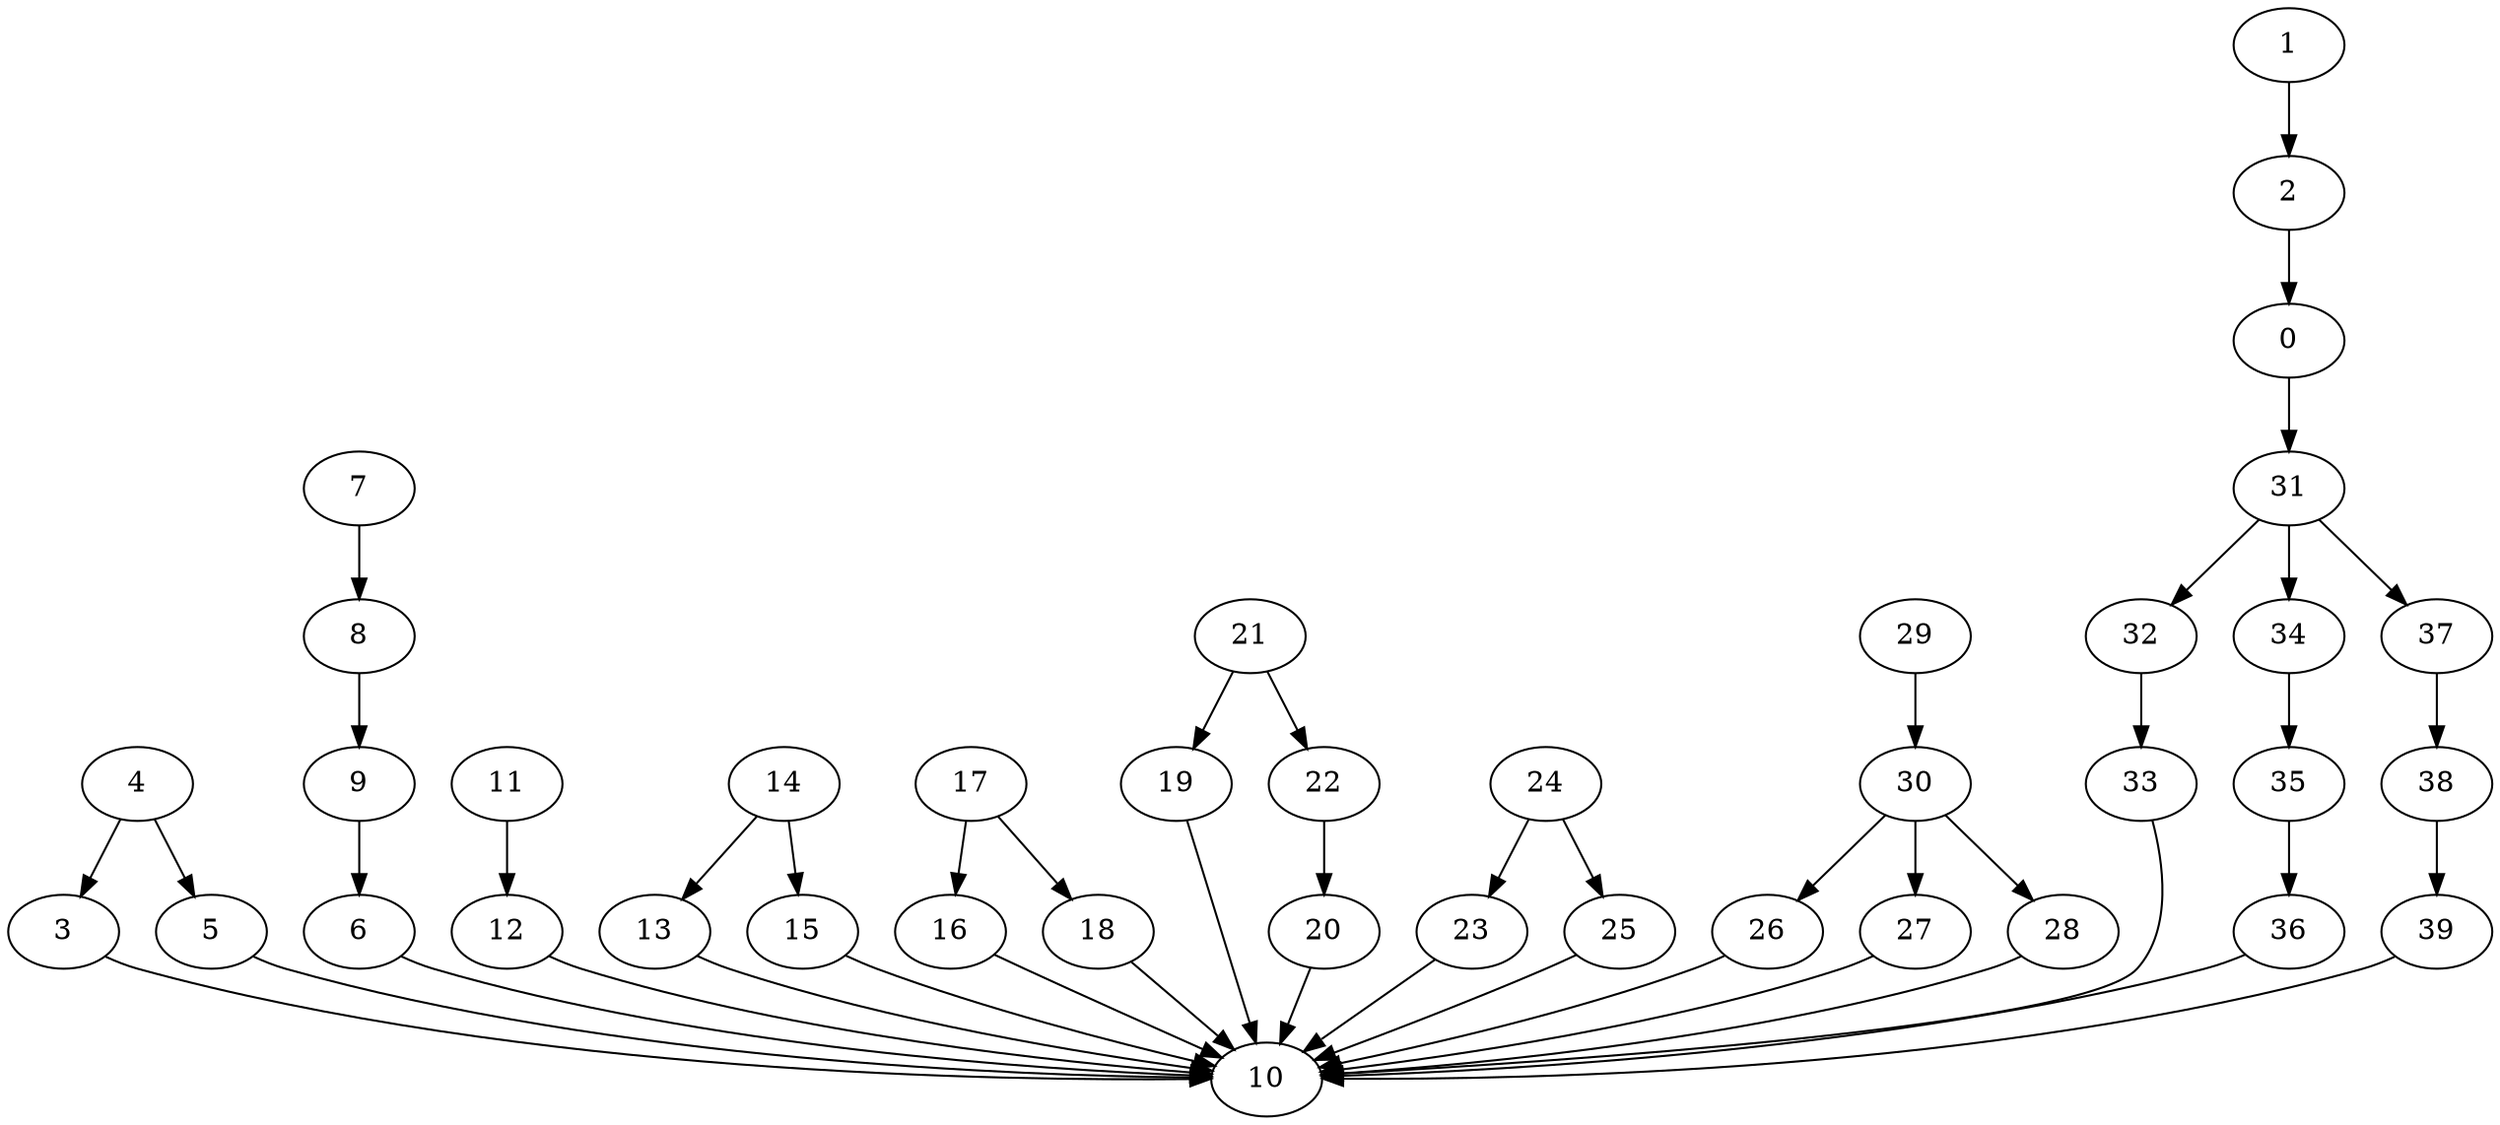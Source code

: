 strict digraph  {
0 [exec=188];
1 [exec=190];
2 [exec=171];
3 [exec=183];
4 [exec=149];
5 [exec=53];
6 [exec=171];
7 [exec=149];
8 [exec=159];
9 [exec=151];
10 [exec=105];
11 [exec=116];
12 [exec=161];
13 [exec=173];
14 [exec=72];
15 [exec=138];
16 [exec=159];
17 [exec=156];
18 [exec=80];
19 [exec=69];
20 [exec=77];
21 [exec=187];
22 [exec=58];
23 [exec=185];
24 [exec=98];
25 [exec=130];
26 [exec=200];
27 [exec=83];
28 [exec=157];
29 [exec=124];
30 [exec=182];
31 [exec=195];
32 [exec=154];
33 [exec=59];
34 [exec=155];
35 [exec=89];
36 [exec=101];
37 [exec=51];
38 [exec=172];
39 [exec=180];
0 -> 31  [comm=5];
1 -> 2  [comm=20];
2 -> 0  [comm=17];
3 -> 10  [comm=6];
4 -> 5  [comm=13];
4 -> 3  [comm=12];
5 -> 10  [comm=13];
6 -> 10  [comm=18];
7 -> 8  [comm=6];
8 -> 9  [comm=20];
9 -> 6  [comm=15];
11 -> 12  [comm=5];
12 -> 10  [comm=6];
13 -> 10  [comm=9];
14 -> 15  [comm=6];
14 -> 13  [comm=8];
15 -> 10  [comm=6];
16 -> 10  [comm=7];
17 -> 18  [comm=20];
17 -> 16  [comm=6];
18 -> 10  [comm=7];
19 -> 10  [comm=20];
20 -> 10  [comm=15];
21 -> 22  [comm=10];
21 -> 19  [comm=15];
22 -> 20  [comm=7];
23 -> 10  [comm=16];
24 -> 25  [comm=17];
24 -> 23  [comm=17];
25 -> 10  [comm=14];
26 -> 10  [comm=16];
27 -> 10  [comm=13];
28 -> 10  [comm=11];
29 -> 30  [comm=15];
30 -> 26  [comm=18];
30 -> 27  [comm=8];
30 -> 28  [comm=9];
31 -> 32  [comm=5];
31 -> 34  [comm=17];
31 -> 37  [comm=7];
32 -> 33  [comm=10];
33 -> 10  [comm=6];
34 -> 35  [comm=16];
35 -> 36  [comm=19];
36 -> 10  [comm=17];
37 -> 38  [comm=6];
38 -> 39  [comm=18];
39 -> 10  [comm=6];
}
